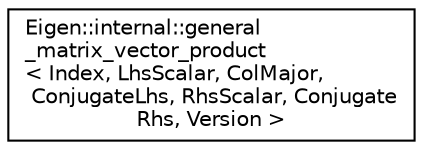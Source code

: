 digraph "Graphical Class Hierarchy"
{
  edge [fontname="Helvetica",fontsize="10",labelfontname="Helvetica",labelfontsize="10"];
  node [fontname="Helvetica",fontsize="10",shape=record];
  rankdir="LR";
  Node1 [label="Eigen::internal::general\l_matrix_vector_product\l\< Index, LhsScalar, ColMajor,\l ConjugateLhs, RhsScalar, Conjugate\lRhs, Version \>",height=0.2,width=0.4,color="black", fillcolor="white", style="filled",URL="$struct_eigen_1_1internal_1_1general__matrix__vector__product_3_01_index_00_01_lhs_scalar_00_01_ce66b37f042f48108fca26bd0c1b32c70.html"];
}
